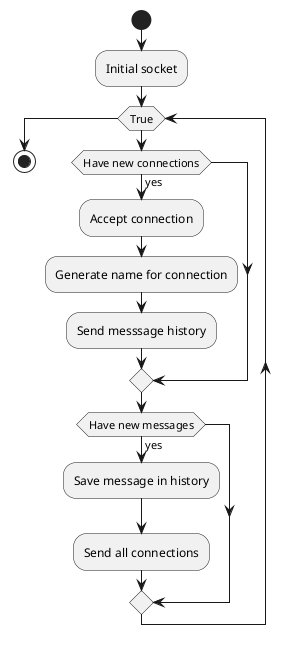 @startuml activity

start
:Initial socket;

' Event loop
while (True)
    if (Have new connections) then(yes)
        :Accept connection;
        :Generate name for connection;
        :Send messsage history;
    endif
    if (Have new messages) then(yes)
        :Save message in history;
        :Send all connections;
    endif
endwhile

stop

@enduml